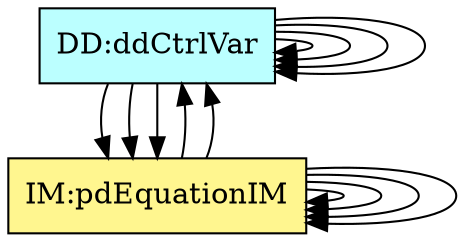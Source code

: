 digraph refvsref {
	dataDefn:dqdProcessErrorFD -> theory:laplaceRC;
	dataDefn:dqdPropControlFD -> dataDefn:dqdProcessErrorFD;
	dataDefn:dqdPropControlFD -> theory:laplaceRC;
	dataDefn:dqdDerivativeControlFD -> dataDefn:dqdProcessErrorFD;
	dataDefn:dqdDerivativeControlFD -> theory:laplaceRC;
	dataDefn:dqdCtrlVarFD -> dataDefn:dqdPropControlFD;
	dataDefn:dqdCtrlVarFD -> dataDefn:dqdDerivativeControlFD;
	theory:gdPowerPlantRC -> theory:laplaceRC;
	theory:gdPowerPlantRC -> theory:tmSOSystemRC;
	theory:imPDRC -> dataDefn:dqdProcessErrorFD;
	theory:imPDRC -> dataDefn:dqdCtrlVarFD;
	theory:imPDRC -> theory:invLaplaceRC;
	theory:imPDRC -> theory:gdPowerPlantRC;


	dataDefn:dqdProcessErrorFD	[shape=box, color=black, style=filled, fillcolor=paleturquoise1, label="DD:ddProcessError"];
	dataDefn:dqdPropControlFD	[shape=box, color=black, style=filled, fillcolor=paleturquoise1, label="DD:ddPropCtrl"];
	dataDefn:dqdDerivativeControlFD	[shape=box, color=black, style=filled, fillcolor=paleturquoise1, label="DD:ddDerivCtrl"];
	dataDefn:dqdCtrlVarFD	[shape=box, color=black, style=filled, fillcolor=paleturquoise1, label="DD:ddCtrlVar"];

	subgraph DD {
	rank="same"
	{dataDefn:dqdProcessErrorFD, dataDefn:dqdPropControlFD, dataDefn:dqdDerivativeControlFD, dataDefn:dqdCtrlVarFD}
	}

	theory:laplaceRC	[shape=box, color=black, style=filled, fillcolor=pink, label="TM:laplaceTransform"];
	theory:invLaplaceRC	[shape=box, color=black, style=filled, fillcolor=pink, label="TM:invLaplaceTransform"];
	theory:tmSOSystemRC	[shape=box, color=black, style=filled, fillcolor=pink, label="TM:tmSOSystem"];

	subgraph TM {
	rank="same"
	{theory:laplaceRC, theory:invLaplaceRC, theory:tmSOSystemRC}
	}

	theory:gdPowerPlantRC	[shape=box, color=black, style=filled, fillcolor=palegreen, label="GD:gdPowerPlant"];

	subgraph GD {
	rank="same"
	{theory:gdPowerPlantRC}
	}

	theory:imPDRC	[shape=box, color=black, style=filled, fillcolor=khaki1, label="IM:pdEquationIM"];

	subgraph IM {
	rank="same"
	{theory:imPDRC}
	}

}
